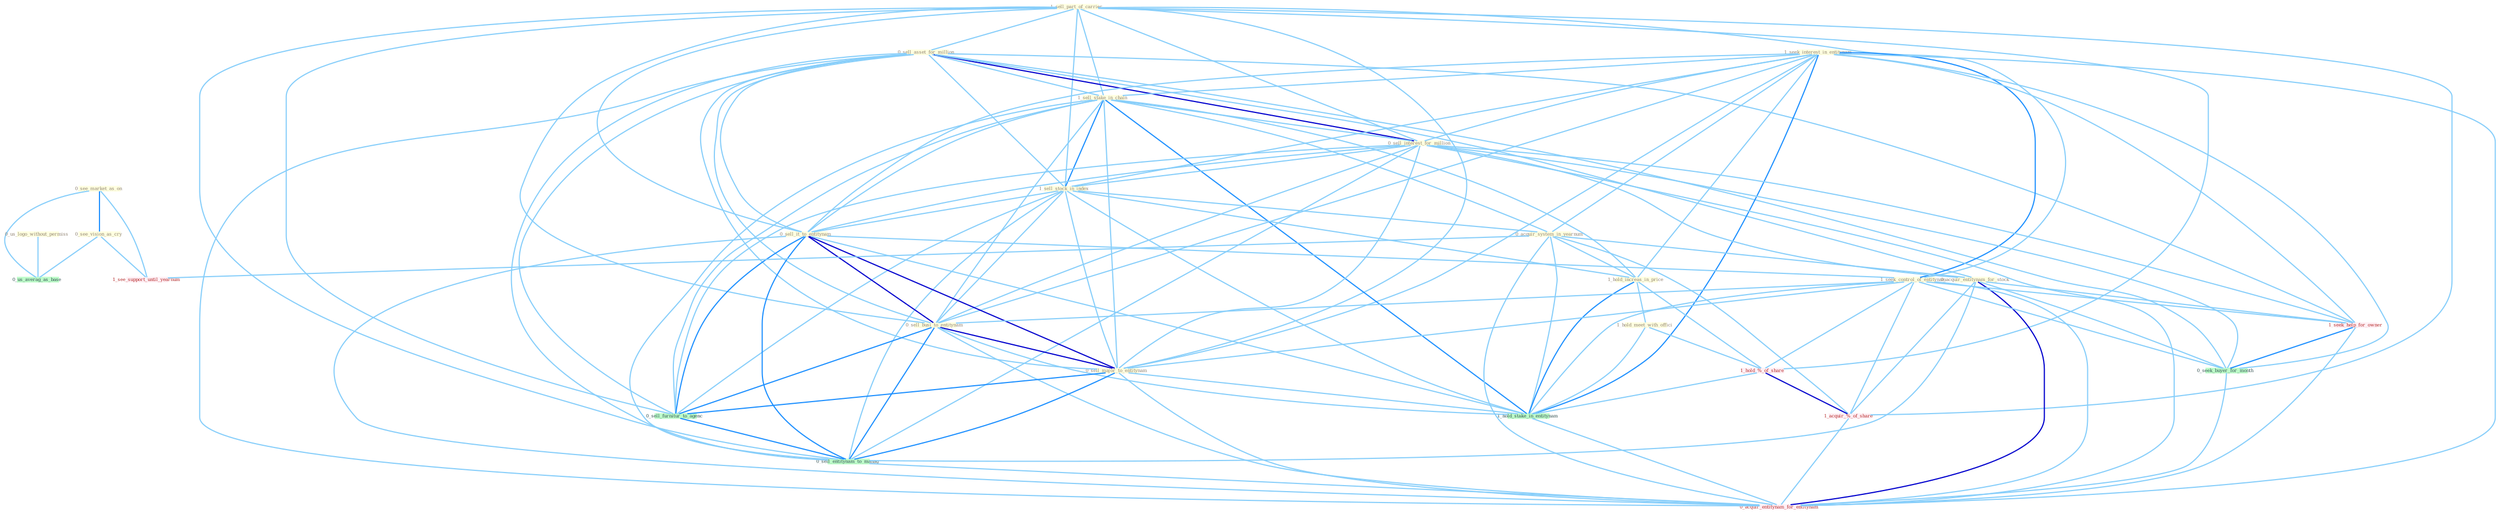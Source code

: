 Graph G{ 
    node
    [shape=polygon,style=filled,width=.5,height=.06,color="#BDFCC9",fixedsize=true,fontsize=4,
    fontcolor="#2f4f4f"];
    {node
    [color="#ffffe0", fontcolor="#8b7d6b"] "0_see_market_as_on " "1_sell_part_of_carrier " "0_sell_asset_for_million " "1_seek_interest_in_entitynam " "1_sell_stake_in_chain " "0_sell_interest_for_million " "1_sell_stock_in_index " "0_us_logo_without_permiss " "0_sell_it_to_entitynam " "0_acquir_system_in_yearnum " "0_acquir_entitynam_for_stock " "1_hold_increas_in_price " "1_hold_meet_with_offici " "1_seek_control_of_entitynam " "0_sell_busi_to_entitynam " "0_sell_major_to_entitynam " "0_see_vision_as_cry "}
{node [color="#fff0f5", fontcolor="#b22222"] "1_hold_%_of_share " "1_seek_help_for_owner " "1_acquir_%_of_share " "1_see_support_until_yearnum " "0_acquir_entitynam_for_entitynam "}
edge [color="#B0E2FF"];

	"0_see_market_as_on " -- "0_see_vision_as_cry " [w="2", color="#1e90ff" , len=0.8];
	"0_see_market_as_on " -- "1_see_support_until_yearnum " [w="1", color="#87cefa" ];
	"0_see_market_as_on " -- "0_us_averag_as_base " [w="1", color="#87cefa" ];
	"1_sell_part_of_carrier " -- "0_sell_asset_for_million " [w="1", color="#87cefa" ];
	"1_sell_part_of_carrier " -- "1_sell_stake_in_chain " [w="1", color="#87cefa" ];
	"1_sell_part_of_carrier " -- "0_sell_interest_for_million " [w="1", color="#87cefa" ];
	"1_sell_part_of_carrier " -- "1_sell_stock_in_index " [w="1", color="#87cefa" ];
	"1_sell_part_of_carrier " -- "0_sell_it_to_entitynam " [w="1", color="#87cefa" ];
	"1_sell_part_of_carrier " -- "1_seek_control_of_entitynam " [w="1", color="#87cefa" ];
	"1_sell_part_of_carrier " -- "0_sell_busi_to_entitynam " [w="1", color="#87cefa" ];
	"1_sell_part_of_carrier " -- "0_sell_major_to_entitynam " [w="1", color="#87cefa" ];
	"1_sell_part_of_carrier " -- "1_hold_%_of_share " [w="1", color="#87cefa" ];
	"1_sell_part_of_carrier " -- "1_acquir_%_of_share " [w="1", color="#87cefa" ];
	"1_sell_part_of_carrier " -- "0_sell_furnitur_to_agenc " [w="1", color="#87cefa" ];
	"1_sell_part_of_carrier " -- "0_sell_entitynam_to_manag " [w="1", color="#87cefa" ];
	"0_sell_asset_for_million " -- "1_sell_stake_in_chain " [w="1", color="#87cefa" ];
	"0_sell_asset_for_million " -- "0_sell_interest_for_million " [w="3", color="#0000cd" , len=0.6];
	"0_sell_asset_for_million " -- "1_sell_stock_in_index " [w="1", color="#87cefa" ];
	"0_sell_asset_for_million " -- "0_sell_it_to_entitynam " [w="1", color="#87cefa" ];
	"0_sell_asset_for_million " -- "0_acquir_entitynam_for_stock " [w="1", color="#87cefa" ];
	"0_sell_asset_for_million " -- "0_sell_busi_to_entitynam " [w="1", color="#87cefa" ];
	"0_sell_asset_for_million " -- "0_sell_major_to_entitynam " [w="1", color="#87cefa" ];
	"0_sell_asset_for_million " -- "1_seek_help_for_owner " [w="1", color="#87cefa" ];
	"0_sell_asset_for_million " -- "0_seek_buyer_for_month " [w="1", color="#87cefa" ];
	"0_sell_asset_for_million " -- "0_sell_furnitur_to_agenc " [w="1", color="#87cefa" ];
	"0_sell_asset_for_million " -- "0_sell_entitynam_to_manag " [w="1", color="#87cefa" ];
	"0_sell_asset_for_million " -- "0_acquir_entitynam_for_entitynam " [w="1", color="#87cefa" ];
	"1_seek_interest_in_entitynam " -- "1_sell_stake_in_chain " [w="1", color="#87cefa" ];
	"1_seek_interest_in_entitynam " -- "0_sell_interest_for_million " [w="1", color="#87cefa" ];
	"1_seek_interest_in_entitynam " -- "1_sell_stock_in_index " [w="1", color="#87cefa" ];
	"1_seek_interest_in_entitynam " -- "0_sell_it_to_entitynam " [w="1", color="#87cefa" ];
	"1_seek_interest_in_entitynam " -- "0_acquir_system_in_yearnum " [w="1", color="#87cefa" ];
	"1_seek_interest_in_entitynam " -- "1_hold_increas_in_price " [w="1", color="#87cefa" ];
	"1_seek_interest_in_entitynam " -- "1_seek_control_of_entitynam " [w="2", color="#1e90ff" , len=0.8];
	"1_seek_interest_in_entitynam " -- "0_sell_busi_to_entitynam " [w="1", color="#87cefa" ];
	"1_seek_interest_in_entitynam " -- "0_sell_major_to_entitynam " [w="1", color="#87cefa" ];
	"1_seek_interest_in_entitynam " -- "1_hold_stake_in_entitynam " [w="2", color="#1e90ff" , len=0.8];
	"1_seek_interest_in_entitynam " -- "1_seek_help_for_owner " [w="1", color="#87cefa" ];
	"1_seek_interest_in_entitynam " -- "0_seek_buyer_for_month " [w="1", color="#87cefa" ];
	"1_seek_interest_in_entitynam " -- "0_acquir_entitynam_for_entitynam " [w="1", color="#87cefa" ];
	"1_sell_stake_in_chain " -- "0_sell_interest_for_million " [w="1", color="#87cefa" ];
	"1_sell_stake_in_chain " -- "1_sell_stock_in_index " [w="2", color="#1e90ff" , len=0.8];
	"1_sell_stake_in_chain " -- "0_sell_it_to_entitynam " [w="1", color="#87cefa" ];
	"1_sell_stake_in_chain " -- "0_acquir_system_in_yearnum " [w="1", color="#87cefa" ];
	"1_sell_stake_in_chain " -- "1_hold_increas_in_price " [w="1", color="#87cefa" ];
	"1_sell_stake_in_chain " -- "0_sell_busi_to_entitynam " [w="1", color="#87cefa" ];
	"1_sell_stake_in_chain " -- "0_sell_major_to_entitynam " [w="1", color="#87cefa" ];
	"1_sell_stake_in_chain " -- "1_hold_stake_in_entitynam " [w="2", color="#1e90ff" , len=0.8];
	"1_sell_stake_in_chain " -- "0_sell_furnitur_to_agenc " [w="1", color="#87cefa" ];
	"1_sell_stake_in_chain " -- "0_sell_entitynam_to_manag " [w="1", color="#87cefa" ];
	"0_sell_interest_for_million " -- "1_sell_stock_in_index " [w="1", color="#87cefa" ];
	"0_sell_interest_for_million " -- "0_sell_it_to_entitynam " [w="1", color="#87cefa" ];
	"0_sell_interest_for_million " -- "0_acquir_entitynam_for_stock " [w="1", color="#87cefa" ];
	"0_sell_interest_for_million " -- "0_sell_busi_to_entitynam " [w="1", color="#87cefa" ];
	"0_sell_interest_for_million " -- "0_sell_major_to_entitynam " [w="1", color="#87cefa" ];
	"0_sell_interest_for_million " -- "1_seek_help_for_owner " [w="1", color="#87cefa" ];
	"0_sell_interest_for_million " -- "0_seek_buyer_for_month " [w="1", color="#87cefa" ];
	"0_sell_interest_for_million " -- "0_sell_furnitur_to_agenc " [w="1", color="#87cefa" ];
	"0_sell_interest_for_million " -- "0_sell_entitynam_to_manag " [w="1", color="#87cefa" ];
	"0_sell_interest_for_million " -- "0_acquir_entitynam_for_entitynam " [w="1", color="#87cefa" ];
	"1_sell_stock_in_index " -- "0_sell_it_to_entitynam " [w="1", color="#87cefa" ];
	"1_sell_stock_in_index " -- "0_acquir_system_in_yearnum " [w="1", color="#87cefa" ];
	"1_sell_stock_in_index " -- "1_hold_increas_in_price " [w="1", color="#87cefa" ];
	"1_sell_stock_in_index " -- "0_sell_busi_to_entitynam " [w="1", color="#87cefa" ];
	"1_sell_stock_in_index " -- "0_sell_major_to_entitynam " [w="1", color="#87cefa" ];
	"1_sell_stock_in_index " -- "1_hold_stake_in_entitynam " [w="1", color="#87cefa" ];
	"1_sell_stock_in_index " -- "0_sell_furnitur_to_agenc " [w="1", color="#87cefa" ];
	"1_sell_stock_in_index " -- "0_sell_entitynam_to_manag " [w="1", color="#87cefa" ];
	"0_us_logo_without_permiss " -- "0_us_averag_as_base " [w="1", color="#87cefa" ];
	"0_sell_it_to_entitynam " -- "1_seek_control_of_entitynam " [w="1", color="#87cefa" ];
	"0_sell_it_to_entitynam " -- "0_sell_busi_to_entitynam " [w="3", color="#0000cd" , len=0.6];
	"0_sell_it_to_entitynam " -- "0_sell_major_to_entitynam " [w="3", color="#0000cd" , len=0.6];
	"0_sell_it_to_entitynam " -- "1_hold_stake_in_entitynam " [w="1", color="#87cefa" ];
	"0_sell_it_to_entitynam " -- "0_sell_furnitur_to_agenc " [w="2", color="#1e90ff" , len=0.8];
	"0_sell_it_to_entitynam " -- "0_sell_entitynam_to_manag " [w="2", color="#1e90ff" , len=0.8];
	"0_sell_it_to_entitynam " -- "0_acquir_entitynam_for_entitynam " [w="1", color="#87cefa" ];
	"0_acquir_system_in_yearnum " -- "0_acquir_entitynam_for_stock " [w="1", color="#87cefa" ];
	"0_acquir_system_in_yearnum " -- "1_hold_increas_in_price " [w="1", color="#87cefa" ];
	"0_acquir_system_in_yearnum " -- "1_hold_stake_in_entitynam " [w="1", color="#87cefa" ];
	"0_acquir_system_in_yearnum " -- "1_acquir_%_of_share " [w="1", color="#87cefa" ];
	"0_acquir_system_in_yearnum " -- "1_see_support_until_yearnum " [w="1", color="#87cefa" ];
	"0_acquir_system_in_yearnum " -- "0_acquir_entitynam_for_entitynam " [w="1", color="#87cefa" ];
	"0_acquir_entitynam_for_stock " -- "1_seek_help_for_owner " [w="1", color="#87cefa" ];
	"0_acquir_entitynam_for_stock " -- "0_seek_buyer_for_month " [w="1", color="#87cefa" ];
	"0_acquir_entitynam_for_stock " -- "1_acquir_%_of_share " [w="1", color="#87cefa" ];
	"0_acquir_entitynam_for_stock " -- "0_sell_entitynam_to_manag " [w="1", color="#87cefa" ];
	"0_acquir_entitynam_for_stock " -- "0_acquir_entitynam_for_entitynam " [w="3", color="#0000cd" , len=0.6];
	"1_hold_increas_in_price " -- "1_hold_meet_with_offici " [w="1", color="#87cefa" ];
	"1_hold_increas_in_price " -- "1_hold_%_of_share " [w="1", color="#87cefa" ];
	"1_hold_increas_in_price " -- "1_hold_stake_in_entitynam " [w="2", color="#1e90ff" , len=0.8];
	"1_hold_meet_with_offici " -- "1_hold_%_of_share " [w="1", color="#87cefa" ];
	"1_hold_meet_with_offici " -- "1_hold_stake_in_entitynam " [w="1", color="#87cefa" ];
	"1_seek_control_of_entitynam " -- "0_sell_busi_to_entitynam " [w="1", color="#87cefa" ];
	"1_seek_control_of_entitynam " -- "0_sell_major_to_entitynam " [w="1", color="#87cefa" ];
	"1_seek_control_of_entitynam " -- "1_hold_%_of_share " [w="1", color="#87cefa" ];
	"1_seek_control_of_entitynam " -- "1_hold_stake_in_entitynam " [w="1", color="#87cefa" ];
	"1_seek_control_of_entitynam " -- "1_seek_help_for_owner " [w="1", color="#87cefa" ];
	"1_seek_control_of_entitynam " -- "0_seek_buyer_for_month " [w="1", color="#87cefa" ];
	"1_seek_control_of_entitynam " -- "1_acquir_%_of_share " [w="1", color="#87cefa" ];
	"1_seek_control_of_entitynam " -- "0_acquir_entitynam_for_entitynam " [w="1", color="#87cefa" ];
	"0_sell_busi_to_entitynam " -- "0_sell_major_to_entitynam " [w="3", color="#0000cd" , len=0.6];
	"0_sell_busi_to_entitynam " -- "1_hold_stake_in_entitynam " [w="1", color="#87cefa" ];
	"0_sell_busi_to_entitynam " -- "0_sell_furnitur_to_agenc " [w="2", color="#1e90ff" , len=0.8];
	"0_sell_busi_to_entitynam " -- "0_sell_entitynam_to_manag " [w="2", color="#1e90ff" , len=0.8];
	"0_sell_busi_to_entitynam " -- "0_acquir_entitynam_for_entitynam " [w="1", color="#87cefa" ];
	"0_sell_major_to_entitynam " -- "1_hold_stake_in_entitynam " [w="1", color="#87cefa" ];
	"0_sell_major_to_entitynam " -- "0_sell_furnitur_to_agenc " [w="2", color="#1e90ff" , len=0.8];
	"0_sell_major_to_entitynam " -- "0_sell_entitynam_to_manag " [w="2", color="#1e90ff" , len=0.8];
	"0_sell_major_to_entitynam " -- "0_acquir_entitynam_for_entitynam " [w="1", color="#87cefa" ];
	"0_see_vision_as_cry " -- "1_see_support_until_yearnum " [w="1", color="#87cefa" ];
	"0_see_vision_as_cry " -- "0_us_averag_as_base " [w="1", color="#87cefa" ];
	"1_hold_%_of_share " -- "1_hold_stake_in_entitynam " [w="1", color="#87cefa" ];
	"1_hold_%_of_share " -- "1_acquir_%_of_share " [w="3", color="#0000cd" , len=0.6];
	"1_hold_stake_in_entitynam " -- "0_acquir_entitynam_for_entitynam " [w="1", color="#87cefa" ];
	"1_seek_help_for_owner " -- "0_seek_buyer_for_month " [w="2", color="#1e90ff" , len=0.8];
	"1_seek_help_for_owner " -- "0_acquir_entitynam_for_entitynam " [w="1", color="#87cefa" ];
	"0_seek_buyer_for_month " -- "0_acquir_entitynam_for_entitynam " [w="1", color="#87cefa" ];
	"1_acquir_%_of_share " -- "0_acquir_entitynam_for_entitynam " [w="1", color="#87cefa" ];
	"0_sell_furnitur_to_agenc " -- "0_sell_entitynam_to_manag " [w="2", color="#1e90ff" , len=0.8];
	"0_sell_entitynam_to_manag " -- "0_acquir_entitynam_for_entitynam " [w="1", color="#87cefa" ];
}